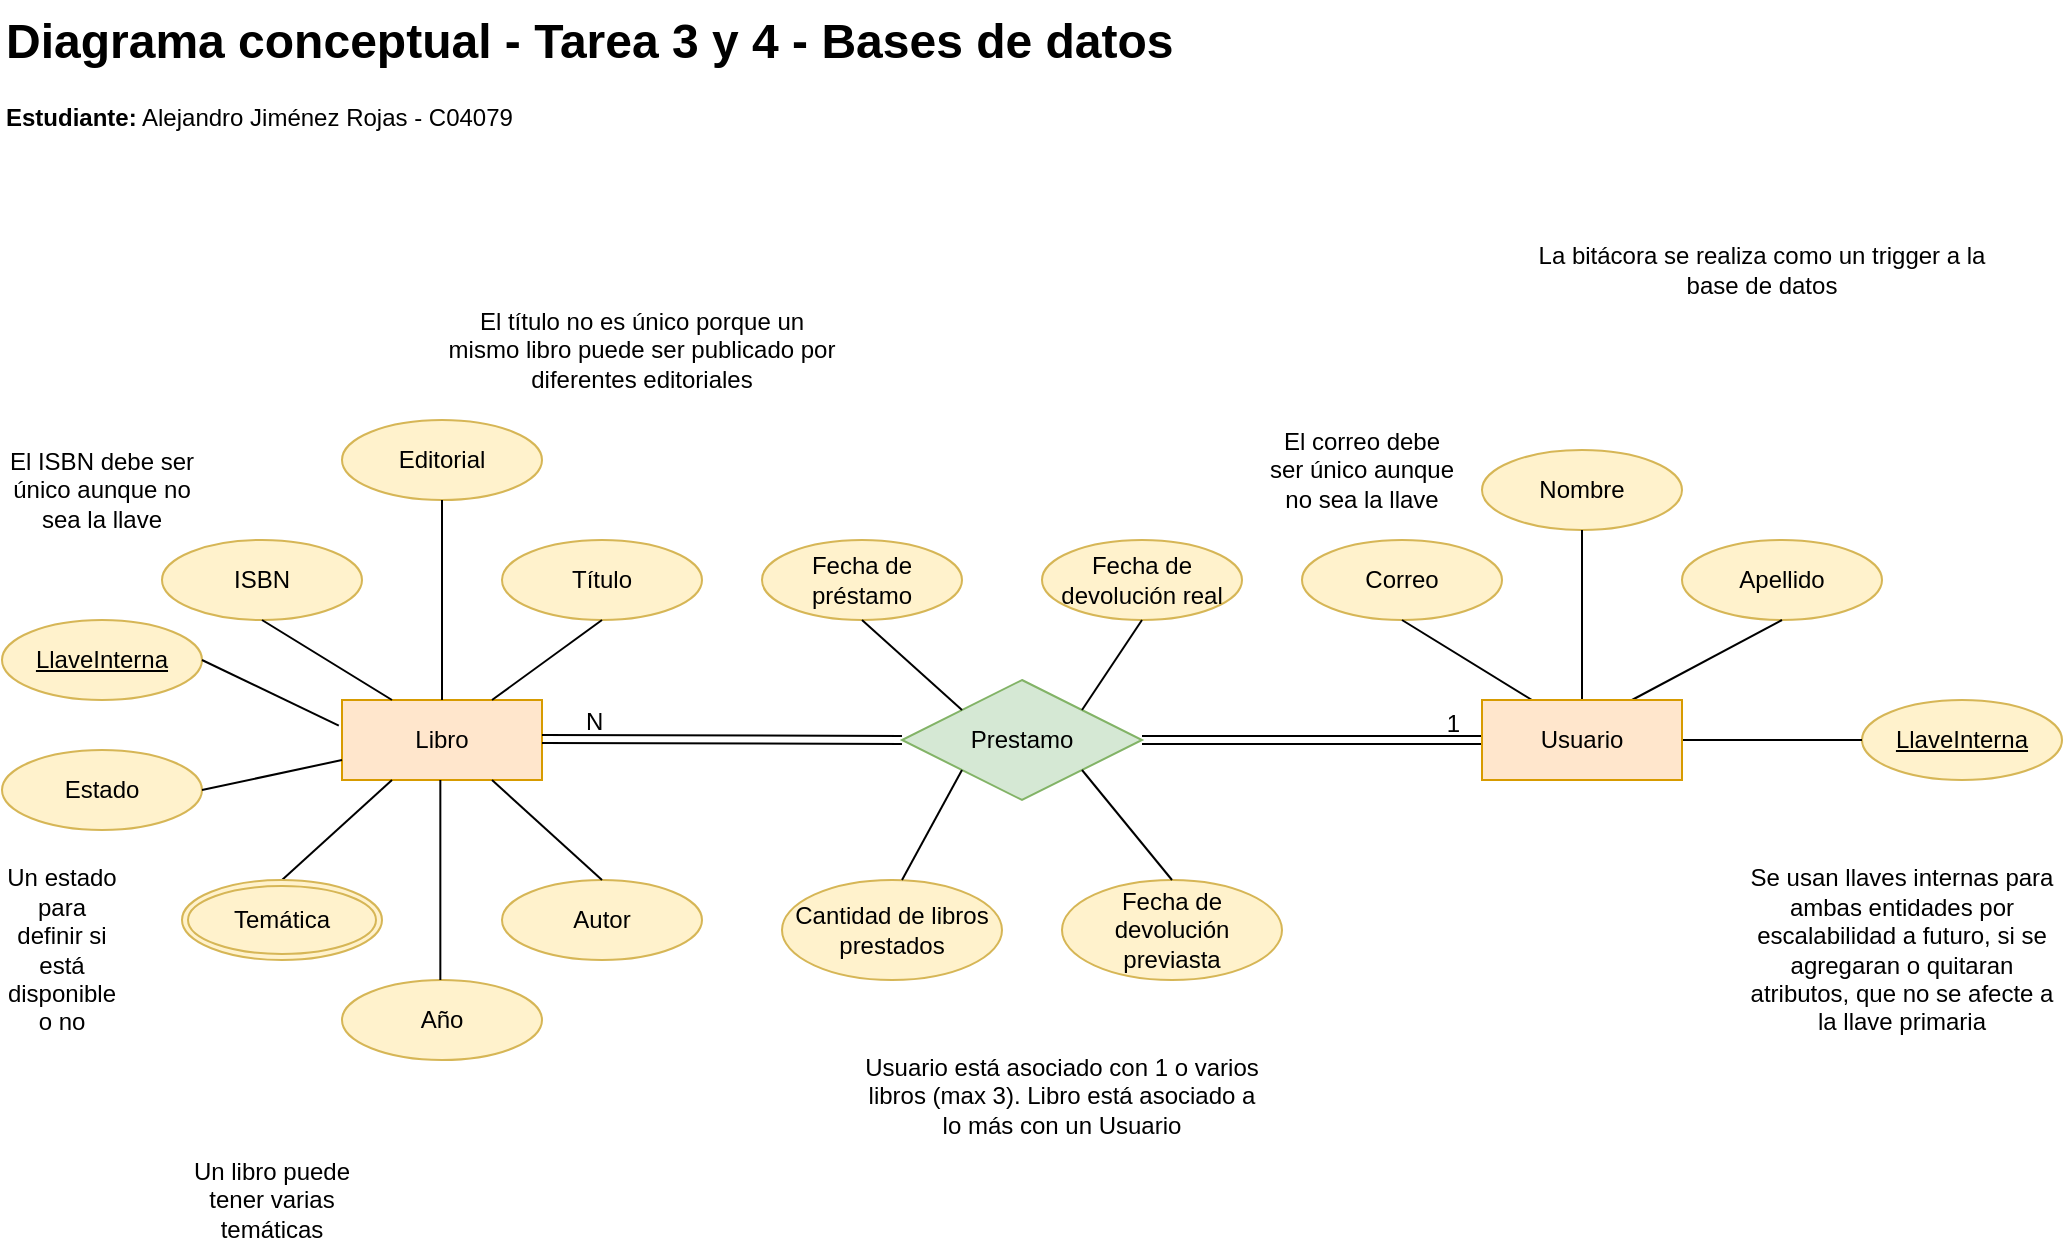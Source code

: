 <mxfile version="27.0.9">
  <diagram name="Page-1" id="y3uzj-wv3QpUt4oF7xZw">
    <mxGraphModel dx="1425" dy="828" grid="1" gridSize="10" guides="1" tooltips="1" connect="1" arrows="1" fold="1" page="1" pageScale="1" pageWidth="1100" pageHeight="850" math="0" shadow="0">
      <root>
        <mxCell id="0" />
        <mxCell id="1" parent="0" />
        <mxCell id="PjssF5-x1hBXrWL6VNME-1" value="ISBN" style="ellipse;whiteSpace=wrap;html=1;align=center;fillColor=#fff2cc;strokeColor=#d6b656;" parent="1" vertex="1">
          <mxGeometry x="100" y="280" width="100" height="40" as="geometry" />
        </mxCell>
        <mxCell id="PjssF5-x1hBXrWL6VNME-2" value="Libro" style="whiteSpace=wrap;html=1;align=center;fillColor=#ffe6cc;strokeColor=#d79b00;" parent="1" vertex="1">
          <mxGeometry x="190" y="360" width="100" height="40" as="geometry" />
        </mxCell>
        <mxCell id="PjssF5-x1hBXrWL6VNME-5" value="&lt;h1 style=&quot;margin-top: 0px;&quot;&gt;Diagrama conceptual - Tarea 3 y 4 - Bases de datos&lt;/h1&gt;&lt;p&gt;&lt;b&gt;Estudiante:&lt;/b&gt; Alejandro Jiménez Rojas - C04079&lt;/p&gt;" style="text;html=1;whiteSpace=wrap;overflow=hidden;rounded=0;" parent="1" vertex="1">
          <mxGeometry x="20" y="10" width="700" height="70" as="geometry" />
        </mxCell>
        <mxCell id="PjssF5-x1hBXrWL6VNME-6" value="Título" style="ellipse;whiteSpace=wrap;html=1;align=center;fillColor=#fff2cc;strokeColor=#d6b656;" parent="1" vertex="1">
          <mxGeometry x="270" y="280" width="100" height="40" as="geometry" />
        </mxCell>
        <mxCell id="PjssF5-x1hBXrWL6VNME-8" value="Autor" style="ellipse;whiteSpace=wrap;html=1;align=center;fillColor=#fff2cc;strokeColor=#d6b656;" parent="1" vertex="1">
          <mxGeometry x="270" y="450" width="100" height="40" as="geometry" />
        </mxCell>
        <mxCell id="PjssF5-x1hBXrWL6VNME-9" value="LlaveInterna" style="ellipse;whiteSpace=wrap;html=1;align=center;fontStyle=4;fillColor=#fff2cc;strokeColor=#d6b656;" parent="1" vertex="1">
          <mxGeometry x="20" y="320" width="100" height="40" as="geometry" />
        </mxCell>
        <mxCell id="PjssF5-x1hBXrWL6VNME-10" value="Editorial" style="ellipse;whiteSpace=wrap;html=1;align=center;fillColor=#fff2cc;strokeColor=#d6b656;" parent="1" vertex="1">
          <mxGeometry x="190" y="220" width="100" height="40" as="geometry" />
        </mxCell>
        <mxCell id="PjssF5-x1hBXrWL6VNME-12" value="" style="endArrow=none;html=1;rounded=0;exitX=1;exitY=0.5;exitDx=0;exitDy=0;entryX=-0.016;entryY=0.32;entryDx=0;entryDy=0;entryPerimeter=0;" parent="1" edge="1" target="PjssF5-x1hBXrWL6VNME-2" source="PjssF5-x1hBXrWL6VNME-9">
          <mxGeometry relative="1" as="geometry">
            <mxPoint x="160" y="380" as="sourcePoint" />
            <mxPoint x="190" y="380" as="targetPoint" />
          </mxGeometry>
        </mxCell>
        <mxCell id="PjssF5-x1hBXrWL6VNME-13" value="" style="endArrow=none;html=1;rounded=0;exitX=0.5;exitY=0;exitDx=0;exitDy=0;entryX=0.25;entryY=1;entryDx=0;entryDy=0;" parent="1" target="PjssF5-x1hBXrWL6VNME-2" edge="1">
          <mxGeometry relative="1" as="geometry">
            <mxPoint x="160" y="450" as="sourcePoint" />
            <mxPoint x="310" y="420" as="targetPoint" />
          </mxGeometry>
        </mxCell>
        <mxCell id="PjssF5-x1hBXrWL6VNME-14" value="" style="endArrow=none;html=1;rounded=0;entryX=0.25;entryY=0;entryDx=0;entryDy=0;" parent="1" target="PjssF5-x1hBXrWL6VNME-2" edge="1">
          <mxGeometry relative="1" as="geometry">
            <mxPoint x="150" y="320" as="sourcePoint" />
            <mxPoint x="310" y="320" as="targetPoint" />
          </mxGeometry>
        </mxCell>
        <mxCell id="PjssF5-x1hBXrWL6VNME-15" value="" style="endArrow=none;html=1;rounded=0;entryX=0.5;entryY=0;entryDx=0;entryDy=0;" parent="1" target="PjssF5-x1hBXrWL6VNME-2" edge="1">
          <mxGeometry relative="1" as="geometry">
            <mxPoint x="240" y="260" as="sourcePoint" />
            <mxPoint x="400" y="260" as="targetPoint" />
          </mxGeometry>
        </mxCell>
        <mxCell id="PjssF5-x1hBXrWL6VNME-16" value="" style="endArrow=none;html=1;rounded=0;entryX=0.5;entryY=1;entryDx=0;entryDy=0;exitX=0.75;exitY=0;exitDx=0;exitDy=0;" parent="1" source="PjssF5-x1hBXrWL6VNME-2" target="PjssF5-x1hBXrWL6VNME-6" edge="1">
          <mxGeometry relative="1" as="geometry">
            <mxPoint x="220" y="330" as="sourcePoint" />
            <mxPoint x="380" y="330" as="targetPoint" />
          </mxGeometry>
        </mxCell>
        <mxCell id="PjssF5-x1hBXrWL6VNME-17" value="" style="endArrow=none;html=1;rounded=0;entryX=0.5;entryY=0;entryDx=0;entryDy=0;exitX=0.75;exitY=1;exitDx=0;exitDy=0;" parent="1" source="PjssF5-x1hBXrWL6VNME-2" target="PjssF5-x1hBXrWL6VNME-8" edge="1">
          <mxGeometry relative="1" as="geometry">
            <mxPoint x="200" y="410" as="sourcePoint" />
            <mxPoint x="360" y="410" as="targetPoint" />
          </mxGeometry>
        </mxCell>
        <mxCell id="PjssF5-x1hBXrWL6VNME-18" value="LlaveInterna" style="ellipse;whiteSpace=wrap;html=1;align=center;fontStyle=4;fillColor=#fff2cc;strokeColor=#d6b656;" parent="1" vertex="1">
          <mxGeometry x="950" y="360" width="100" height="40" as="geometry" />
        </mxCell>
        <mxCell id="PjssF5-x1hBXrWL6VNME-19" value="Correo" style="ellipse;whiteSpace=wrap;html=1;align=center;fillColor=#fff2cc;strokeColor=#d6b656;" parent="1" vertex="1">
          <mxGeometry x="670" y="280" width="100" height="40" as="geometry" />
        </mxCell>
        <mxCell id="PjssF5-x1hBXrWL6VNME-20" value="Nombre" style="ellipse;whiteSpace=wrap;html=1;align=center;fillColor=#fff2cc;strokeColor=#d6b656;" parent="1" vertex="1">
          <mxGeometry x="760" y="235" width="100" height="40" as="geometry" />
        </mxCell>
        <mxCell id="PjssF5-x1hBXrWL6VNME-21" value="Apellido" style="ellipse;whiteSpace=wrap;html=1;align=center;fillColor=#fff2cc;strokeColor=#d6b656;" parent="1" vertex="1">
          <mxGeometry x="860" y="280" width="100" height="40" as="geometry" />
        </mxCell>
        <mxCell id="PjssF5-x1hBXrWL6VNME-22" value="La bitácora se realiza como un trigger a la base de datos" style="text;html=1;align=center;verticalAlign=middle;whiteSpace=wrap;rounded=0;" parent="1" vertex="1">
          <mxGeometry x="780" y="110" width="240" height="70" as="geometry" />
        </mxCell>
        <mxCell id="PjssF5-x1hBXrWL6VNME-23" value="" style="endArrow=none;html=1;rounded=0;entryX=0.25;entryY=0;entryDx=0;entryDy=0;exitX=0.5;exitY=1;exitDx=0;exitDy=0;" parent="1" source="PjssF5-x1hBXrWL6VNME-19" target="PjssF5-x1hBXrWL6VNME-3" edge="1">
          <mxGeometry relative="1" as="geometry">
            <mxPoint x="620" y="320" as="sourcePoint" />
            <mxPoint x="780" y="320" as="targetPoint" />
          </mxGeometry>
        </mxCell>
        <mxCell id="PjssF5-x1hBXrWL6VNME-24" value="" style="endArrow=none;html=1;rounded=0;entryX=0.5;entryY=0;entryDx=0;entryDy=0;exitX=0.5;exitY=1;exitDx=0;exitDy=0;" parent="1" source="PjssF5-x1hBXrWL6VNME-20" target="PjssF5-x1hBXrWL6VNME-3" edge="1">
          <mxGeometry relative="1" as="geometry">
            <mxPoint x="710" y="270" as="sourcePoint" />
            <mxPoint x="870" y="270" as="targetPoint" />
          </mxGeometry>
        </mxCell>
        <mxCell id="PjssF5-x1hBXrWL6VNME-25" value="" style="endArrow=none;html=1;rounded=0;entryX=0.5;entryY=1;entryDx=0;entryDy=0;exitX=0.75;exitY=0;exitDx=0;exitDy=0;" parent="1" source="PjssF5-x1hBXrWL6VNME-3" target="PjssF5-x1hBXrWL6VNME-21" edge="1">
          <mxGeometry relative="1" as="geometry">
            <mxPoint x="750" y="360" as="sourcePoint" />
            <mxPoint x="910" y="360" as="targetPoint" />
          </mxGeometry>
        </mxCell>
        <mxCell id="PjssF5-x1hBXrWL6VNME-26" value="" style="endArrow=none;html=1;rounded=0;entryX=0;entryY=0.5;entryDx=0;entryDy=0;" parent="1" source="PjssF5-x1hBXrWL6VNME-3" target="PjssF5-x1hBXrWL6VNME-18" edge="1">
          <mxGeometry relative="1" as="geometry">
            <mxPoint x="780" y="380" as="sourcePoint" />
            <mxPoint x="860" y="380" as="targetPoint" />
          </mxGeometry>
        </mxCell>
        <mxCell id="PjssF5-x1hBXrWL6VNME-27" value="El correo debe ser único aunque no sea la llave" style="text;html=1;align=center;verticalAlign=middle;whiteSpace=wrap;rounded=0;" parent="1" vertex="1">
          <mxGeometry x="650" y="230" width="100" height="30" as="geometry" />
        </mxCell>
        <mxCell id="PjssF5-x1hBXrWL6VNME-28" value="Se usan llaves internas para ambas entidades por escalabilidad a futuro, si se agregaran o quitaran atributos, que no se afecte a la llave primaria" style="text;html=1;align=center;verticalAlign=middle;whiteSpace=wrap;rounded=0;" parent="1" vertex="1">
          <mxGeometry x="890" y="440" width="160" height="90" as="geometry" />
        </mxCell>
        <mxCell id="PjssF5-x1hBXrWL6VNME-29" value="El ISBN debe ser único aunque no sea la llave" style="text;html=1;align=center;verticalAlign=middle;whiteSpace=wrap;rounded=0;" parent="1" vertex="1">
          <mxGeometry x="20" y="240" width="100" height="30" as="geometry" />
        </mxCell>
        <mxCell id="PjssF5-x1hBXrWL6VNME-30" value="Temática" style="ellipse;shape=doubleEllipse;margin=3;whiteSpace=wrap;html=1;align=center;fillColor=#fff2cc;strokeColor=#d6b656;" parent="1" vertex="1">
          <mxGeometry x="110" y="450" width="100" height="40" as="geometry" />
        </mxCell>
        <mxCell id="PjssF5-x1hBXrWL6VNME-31" value="Un libro puede tener varias temáticas" style="text;html=1;align=center;verticalAlign=middle;whiteSpace=wrap;rounded=0;" parent="1" vertex="1">
          <mxGeometry x="100" y="590" width="110" height="40" as="geometry" />
        </mxCell>
        <mxCell id="PjssF5-x1hBXrWL6VNME-32" value="El título no es único porque un mismo libro puede ser publicado por diferentes editoriales" style="text;html=1;align=center;verticalAlign=middle;whiteSpace=wrap;rounded=0;" parent="1" vertex="1">
          <mxGeometry x="240" y="170" width="200" height="30" as="geometry" />
        </mxCell>
        <mxCell id="PjssF5-x1hBXrWL6VNME-33" value="" style="shape=link;html=1;rounded=0;entryX=0;entryY=0.5;entryDx=0;entryDy=0;" parent="1" source="PjssF5-x1hBXrWL6VNME-36" target="PjssF5-x1hBXrWL6VNME-3" edge="1">
          <mxGeometry relative="1" as="geometry">
            <mxPoint x="290" y="379.5" as="sourcePoint" />
            <mxPoint x="450" y="379.5" as="targetPoint" />
          </mxGeometry>
        </mxCell>
        <mxCell id="PjssF5-x1hBXrWL6VNME-35" value="1" style="resizable=0;html=1;whiteSpace=wrap;align=right;verticalAlign=bottom;" parent="PjssF5-x1hBXrWL6VNME-33" connectable="0" vertex="1">
          <mxGeometry x="1" relative="1" as="geometry">
            <mxPoint x="-10" as="offset" />
          </mxGeometry>
        </mxCell>
        <mxCell id="PjssF5-x1hBXrWL6VNME-37" value="Usuario está asociado con 1 o varios libros (max 3). Libro está asociado a lo más con un Usuario" style="text;html=1;align=center;verticalAlign=middle;whiteSpace=wrap;rounded=0;" parent="1" vertex="1">
          <mxGeometry x="450" y="510" width="200" height="95" as="geometry" />
        </mxCell>
        <mxCell id="PjssF5-x1hBXrWL6VNME-38" value="Fecha de préstamo" style="ellipse;whiteSpace=wrap;html=1;align=center;fillColor=#fff2cc;strokeColor=#d6b656;" parent="1" vertex="1">
          <mxGeometry x="400" y="280" width="100" height="40" as="geometry" />
        </mxCell>
        <mxCell id="PjssF5-x1hBXrWL6VNME-39" value="Fecha de devolución previasta" style="ellipse;whiteSpace=wrap;html=1;align=center;fillColor=#fff2cc;strokeColor=#d6b656;" parent="1" vertex="1">
          <mxGeometry x="550" y="450" width="110" height="50" as="geometry" />
        </mxCell>
        <mxCell id="PjssF5-x1hBXrWL6VNME-40" value="Fecha de devolución real" style="ellipse;whiteSpace=wrap;html=1;align=center;fillColor=#fff2cc;strokeColor=#d6b656;" parent="1" vertex="1">
          <mxGeometry x="540" y="280" width="100" height="40" as="geometry" />
        </mxCell>
        <mxCell id="PjssF5-x1hBXrWL6VNME-41" value="Cantidad de libros prestados" style="ellipse;whiteSpace=wrap;html=1;align=center;fillColor=#fff2cc;strokeColor=#d6b656;" parent="1" vertex="1">
          <mxGeometry x="410" y="450" width="110" height="50" as="geometry" />
        </mxCell>
        <mxCell id="PjssF5-x1hBXrWL6VNME-42" value="" style="endArrow=none;html=1;rounded=0;entryX=0;entryY=0.5;entryDx=0;entryDy=0;" parent="1" target="PjssF5-x1hBXrWL6VNME-3" edge="1">
          <mxGeometry relative="1" as="geometry">
            <mxPoint x="780" y="380" as="sourcePoint" />
            <mxPoint x="950" y="380" as="targetPoint" />
          </mxGeometry>
        </mxCell>
        <mxCell id="PjssF5-x1hBXrWL6VNME-3" value="Usuario" style="whiteSpace=wrap;html=1;align=center;fillColor=#ffe6cc;strokeColor=#d79b00;" parent="1" vertex="1">
          <mxGeometry x="760" y="360" width="100" height="40" as="geometry" />
        </mxCell>
        <mxCell id="PjssF5-x1hBXrWL6VNME-43" value="" style="shape=link;html=1;rounded=0;entryX=0;entryY=0.5;entryDx=0;entryDy=0;" parent="1" target="PjssF5-x1hBXrWL6VNME-36" edge="1">
          <mxGeometry relative="1" as="geometry">
            <mxPoint x="290" y="379.5" as="sourcePoint" />
            <mxPoint x="760" y="380" as="targetPoint" />
          </mxGeometry>
        </mxCell>
        <mxCell id="PjssF5-x1hBXrWL6VNME-44" value="N" style="resizable=0;html=1;whiteSpace=wrap;align=left;verticalAlign=bottom;" parent="PjssF5-x1hBXrWL6VNME-43" connectable="0" vertex="1">
          <mxGeometry x="-1" relative="1" as="geometry">
            <mxPoint x="20" as="offset" />
          </mxGeometry>
        </mxCell>
        <mxCell id="PjssF5-x1hBXrWL6VNME-36" value="Prestamo" style="shape=rhombus;perimeter=rhombusPerimeter;whiteSpace=wrap;html=1;align=center;fillColor=#d5e8d4;strokeColor=#82b366;" parent="1" vertex="1">
          <mxGeometry x="470" y="350" width="120" height="60" as="geometry" />
        </mxCell>
        <mxCell id="PjssF5-x1hBXrWL6VNME-46" value="" style="endArrow=none;html=1;rounded=0;entryX=0;entryY=1;entryDx=0;entryDy=0;" parent="1" target="PjssF5-x1hBXrWL6VNME-36" edge="1">
          <mxGeometry relative="1" as="geometry">
            <mxPoint x="470" y="450" as="sourcePoint" />
            <mxPoint x="630" y="450" as="targetPoint" />
          </mxGeometry>
        </mxCell>
        <mxCell id="PjssF5-x1hBXrWL6VNME-47" value="" style="endArrow=none;html=1;rounded=0;exitX=1;exitY=1;exitDx=0;exitDy=0;entryX=0.5;entryY=0;entryDx=0;entryDy=0;" parent="1" source="PjssF5-x1hBXrWL6VNME-36" target="PjssF5-x1hBXrWL6VNME-39" edge="1">
          <mxGeometry relative="1" as="geometry">
            <mxPoint x="570" y="420" as="sourcePoint" />
            <mxPoint x="730" y="420" as="targetPoint" />
          </mxGeometry>
        </mxCell>
        <mxCell id="PjssF5-x1hBXrWL6VNME-48" value="" style="endArrow=none;html=1;rounded=0;exitX=0.5;exitY=1;exitDx=0;exitDy=0;entryX=0;entryY=0;entryDx=0;entryDy=0;" parent="1" source="PjssF5-x1hBXrWL6VNME-38" target="PjssF5-x1hBXrWL6VNME-36" edge="1">
          <mxGeometry relative="1" as="geometry">
            <mxPoint x="460" y="340" as="sourcePoint" />
            <mxPoint x="620" y="340" as="targetPoint" />
          </mxGeometry>
        </mxCell>
        <mxCell id="PjssF5-x1hBXrWL6VNME-49" value="" style="endArrow=none;html=1;rounded=0;exitX=1;exitY=0;exitDx=0;exitDy=0;entryX=0.5;entryY=1;entryDx=0;entryDy=0;" parent="1" source="PjssF5-x1hBXrWL6VNME-36" target="PjssF5-x1hBXrWL6VNME-40" edge="1">
          <mxGeometry relative="1" as="geometry">
            <mxPoint x="560" y="360" as="sourcePoint" />
            <mxPoint x="720" y="360" as="targetPoint" />
          </mxGeometry>
        </mxCell>
        <mxCell id="RScIIF1qToJbIG2Ns0lb-1" value="Año" style="ellipse;whiteSpace=wrap;html=1;align=center;fillColor=#fff2cc;strokeColor=#d6b656;" vertex="1" parent="1">
          <mxGeometry x="190" y="500" width="100" height="40" as="geometry" />
        </mxCell>
        <mxCell id="RScIIF1qToJbIG2Ns0lb-2" value="" style="endArrow=none;html=1;rounded=0;entryX=0.5;entryY=0;entryDx=0;entryDy=0;" edge="1" parent="1">
          <mxGeometry relative="1" as="geometry">
            <mxPoint x="239.17" y="400" as="sourcePoint" />
            <mxPoint x="239.17" y="500" as="targetPoint" />
          </mxGeometry>
        </mxCell>
        <mxCell id="RScIIF1qToJbIG2Ns0lb-3" value="Estado" style="ellipse;whiteSpace=wrap;html=1;align=center;fillColor=#fff2cc;strokeColor=#d6b656;" vertex="1" parent="1">
          <mxGeometry x="20" y="385" width="100" height="40" as="geometry" />
        </mxCell>
        <mxCell id="RScIIF1qToJbIG2Ns0lb-4" value="" style="endArrow=none;html=1;rounded=0;entryX=1;entryY=0.5;entryDx=0;entryDy=0;exitX=0;exitY=0.75;exitDx=0;exitDy=0;" edge="1" parent="1" source="PjssF5-x1hBXrWL6VNME-2" target="RScIIF1qToJbIG2Ns0lb-3">
          <mxGeometry relative="1" as="geometry">
            <mxPoint x="170" y="380" as="sourcePoint" />
            <mxPoint x="170" y="480" as="targetPoint" />
          </mxGeometry>
        </mxCell>
        <mxCell id="RScIIF1qToJbIG2Ns0lb-5" value="Un estado para definir si está disponible o no" style="text;html=1;align=center;verticalAlign=middle;whiteSpace=wrap;rounded=0;" vertex="1" parent="1">
          <mxGeometry x="20" y="470" width="60" height="30" as="geometry" />
        </mxCell>
      </root>
    </mxGraphModel>
  </diagram>
</mxfile>
